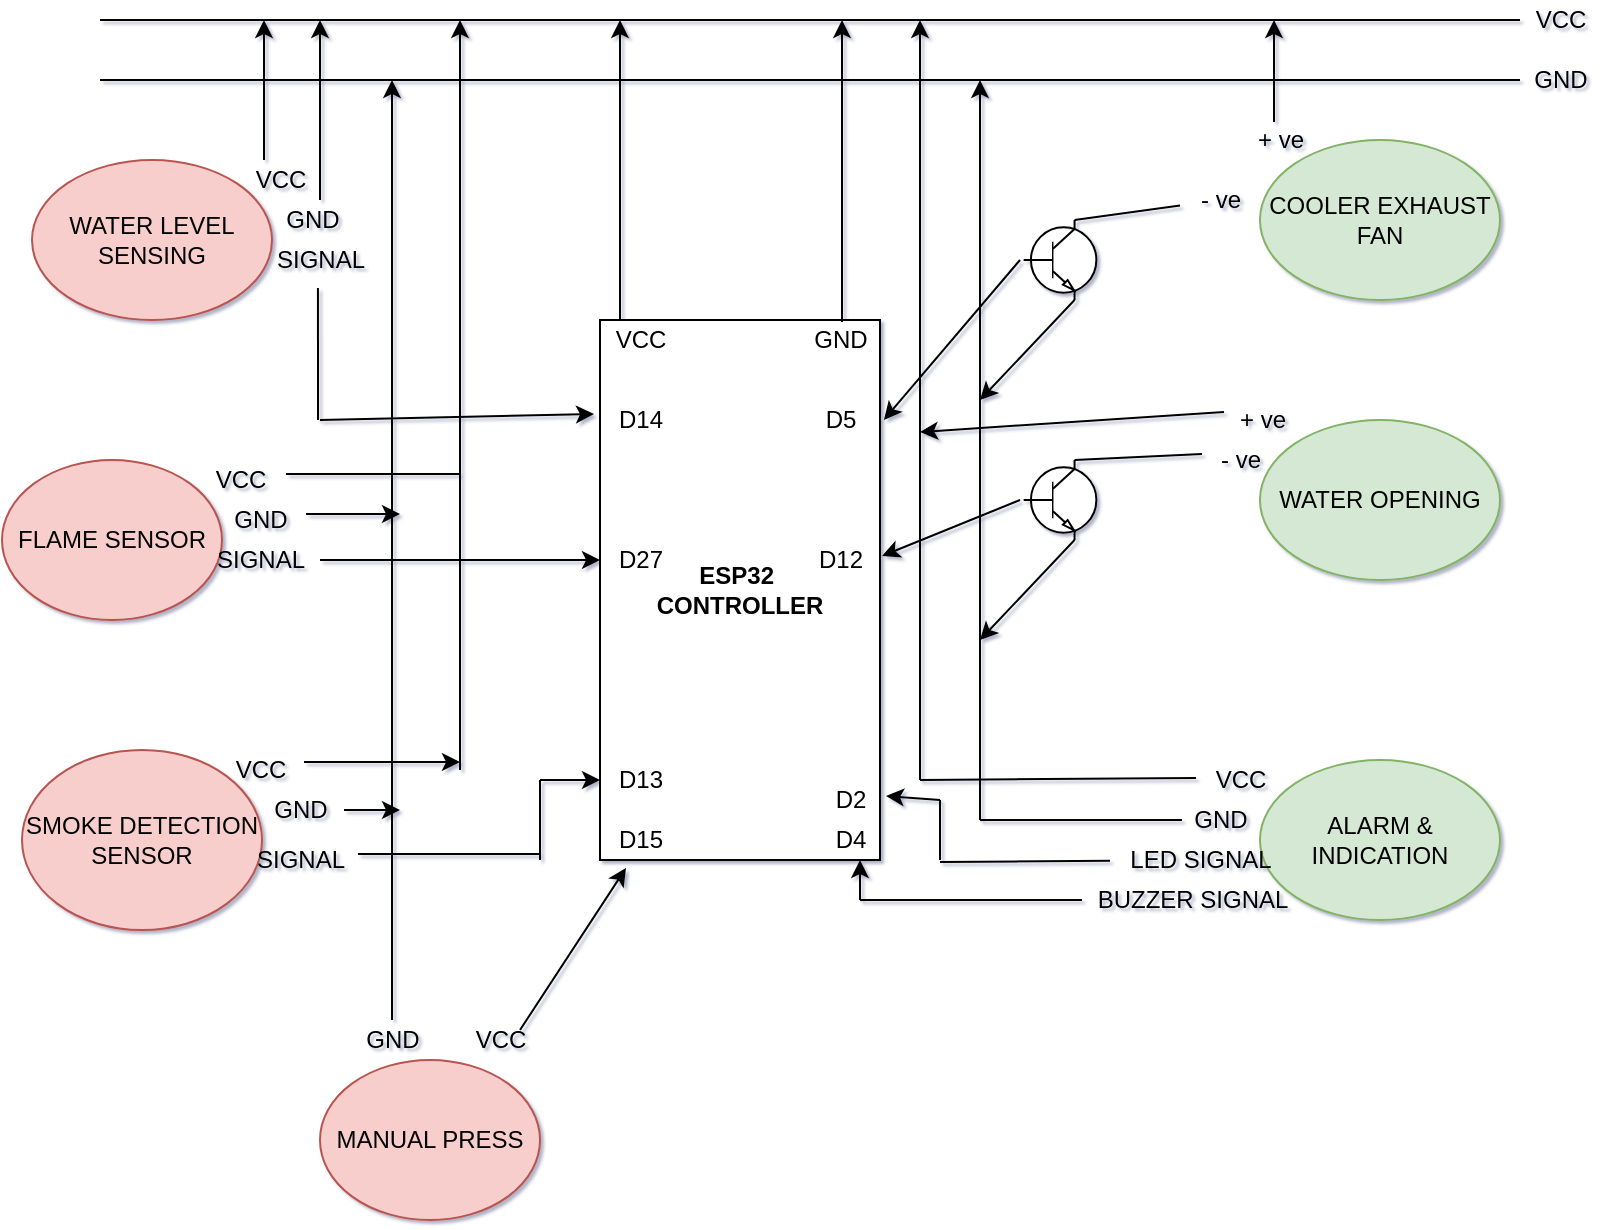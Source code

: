 <mxfile version="13.6.2" type="device"><diagram id="y9RbU2tqQ9xy4KApZPrT" name="Page-1"><mxGraphModel dx="1092" dy="494" grid="1" gridSize="10" guides="1" tooltips="1" connect="1" arrows="1" fold="1" page="1" pageScale="1" pageWidth="1654" pageHeight="2336" background="none" math="0" shadow="1"><root><mxCell id="0"/><mxCell id="1" parent="0"/><mxCell id="jWsToZQpG1opgOcmymkE-47" value="WATER LEVEL SENSING" style="ellipse;whiteSpace=wrap;html=1;fillColor=#f8cecc;strokeColor=#b85450;" parent="1" vertex="1"><mxGeometry x="66" y="80" width="120" height="80" as="geometry"/></mxCell><mxCell id="jWsToZQpG1opgOcmymkE-49" value="FLAME SENSOR" style="ellipse;whiteSpace=wrap;html=1;fillColor=#f8cecc;strokeColor=#b85450;" parent="1" vertex="1"><mxGeometry x="51" y="230" width="110" height="80" as="geometry"/></mxCell><mxCell id="jWsToZQpG1opgOcmymkE-53" value="SMOKE DETECTION SENSOR" style="ellipse;whiteSpace=wrap;html=1;fillColor=#f8cecc;strokeColor=#b85450;" parent="1" vertex="1"><mxGeometry x="61" y="375" width="120" height="90" as="geometry"/></mxCell><mxCell id="jWsToZQpG1opgOcmymkE-55" value="MANUAL PRESS" style="ellipse;whiteSpace=wrap;html=1;fillColor=#f8cecc;strokeColor=#b85450;" parent="1" vertex="1"><mxGeometry x="210" y="530" width="110" height="80" as="geometry"/></mxCell><mxCell id="jWsToZQpG1opgOcmymkE-61" value="COOLER EXHAUST FAN" style="ellipse;whiteSpace=wrap;html=1;fillColor=#d5e8d4;strokeColor=#82b366;" parent="1" vertex="1"><mxGeometry x="680" y="70" width="120" height="80" as="geometry"/></mxCell><mxCell id="jWsToZQpG1opgOcmymkE-63" value="WATER OPENING" style="ellipse;whiteSpace=wrap;html=1;fillColor=#d5e8d4;strokeColor=#82b366;" parent="1" vertex="1"><mxGeometry x="680" y="210" width="120" height="80" as="geometry"/></mxCell><mxCell id="jWsToZQpG1opgOcmymkE-64" value="ALARM &amp;amp; INDICATION" style="ellipse;whiteSpace=wrap;html=1;fillColor=#d5e8d4;strokeColor=#82b366;" parent="1" vertex="1"><mxGeometry x="680" y="380" width="120" height="80" as="geometry"/></mxCell><mxCell id="SgYtdHvzWk1J1E_HxoIC-2" value="&lt;b&gt;ESP32&amp;nbsp;&lt;br&gt;CONTROLLER&lt;/b&gt;" style="rounded=0;whiteSpace=wrap;html=1;" parent="1" vertex="1"><mxGeometry x="350" y="160" width="140" height="270" as="geometry"/></mxCell><mxCell id="SgYtdHvzWk1J1E_HxoIC-3" value="VCC" style="text;html=1;align=center;verticalAlign=middle;resizable=0;points=[];autosize=1;" parent="1" vertex="1"><mxGeometry x="350" y="160" width="40" height="20" as="geometry"/></mxCell><mxCell id="SgYtdHvzWk1J1E_HxoIC-4" value="GND" style="text;html=1;align=center;verticalAlign=middle;resizable=0;points=[];autosize=1;" parent="1" vertex="1"><mxGeometry x="450" y="160" width="40" height="20" as="geometry"/></mxCell><mxCell id="SgYtdHvzWk1J1E_HxoIC-9" value="D27" style="text;html=1;align=center;verticalAlign=middle;resizable=0;points=[];autosize=1;" parent="1" vertex="1"><mxGeometry x="350" y="270" width="40" height="20" as="geometry"/></mxCell><mxCell id="SgYtdHvzWk1J1E_HxoIC-10" value="D13" style="text;html=1;align=center;verticalAlign=middle;resizable=0;points=[];autosize=1;" parent="1" vertex="1"><mxGeometry x="350" y="380" width="40" height="20" as="geometry"/></mxCell><mxCell id="SgYtdHvzWk1J1E_HxoIC-11" value="D15" style="text;html=1;align=center;verticalAlign=middle;resizable=0;points=[];autosize=1;" parent="1" vertex="1"><mxGeometry x="350" y="410" width="40" height="20" as="geometry"/></mxCell><mxCell id="SgYtdHvzWk1J1E_HxoIC-12" value="D14" style="text;html=1;align=center;verticalAlign=middle;resizable=0;points=[];autosize=1;" parent="1" vertex="1"><mxGeometry x="350" y="200" width="40" height="20" as="geometry"/></mxCell><mxCell id="SgYtdHvzWk1J1E_HxoIC-13" value="D4" style="text;html=1;align=center;verticalAlign=middle;resizable=0;points=[];autosize=1;" parent="1" vertex="1"><mxGeometry x="460" y="410" width="30" height="20" as="geometry"/></mxCell><mxCell id="SgYtdHvzWk1J1E_HxoIC-14" value="D2" style="text;html=1;align=center;verticalAlign=middle;resizable=0;points=[];autosize=1;" parent="1" vertex="1"><mxGeometry x="460" y="390" width="30" height="20" as="geometry"/></mxCell><mxCell id="SgYtdHvzWk1J1E_HxoIC-15" value="D5" style="text;html=1;align=center;verticalAlign=middle;resizable=0;points=[];autosize=1;" parent="1" vertex="1"><mxGeometry x="455" y="200" width="30" height="20" as="geometry"/></mxCell><mxCell id="SgYtdHvzWk1J1E_HxoIC-16" value="D12" style="text;html=1;align=center;verticalAlign=middle;resizable=0;points=[];autosize=1;" parent="1" vertex="1"><mxGeometry x="450" y="270" width="40" height="20" as="geometry"/></mxCell><mxCell id="SgYtdHvzWk1J1E_HxoIC-17" value="VCC" style="text;html=1;align=center;verticalAlign=middle;resizable=0;points=[];autosize=1;" parent="1" vertex="1"><mxGeometry x="650" y="380" width="40" height="20" as="geometry"/></mxCell><mxCell id="SgYtdHvzWk1J1E_HxoIC-18" value="GND" style="text;html=1;align=center;verticalAlign=middle;resizable=0;points=[];autosize=1;" parent="1" vertex="1"><mxGeometry x="640" y="400" width="40" height="20" as="geometry"/></mxCell><mxCell id="SgYtdHvzWk1J1E_HxoIC-19" value="VCC" style="text;html=1;align=center;verticalAlign=middle;resizable=0;points=[];autosize=1;" parent="1" vertex="1"><mxGeometry x="150" y="230" width="40" height="20" as="geometry"/></mxCell><mxCell id="SgYtdHvzWk1J1E_HxoIC-20" value="GND" style="text;html=1;align=center;verticalAlign=middle;resizable=0;points=[];autosize=1;" parent="1" vertex="1"><mxGeometry x="160" y="250" width="40" height="20" as="geometry"/></mxCell><mxCell id="SgYtdHvzWk1J1E_HxoIC-21" value="VCC" style="text;html=1;align=center;verticalAlign=middle;resizable=0;points=[];autosize=1;" parent="1" vertex="1"><mxGeometry x="160" y="375" width="40" height="20" as="geometry"/></mxCell><mxCell id="SgYtdHvzWk1J1E_HxoIC-22" value="GND" style="text;html=1;align=center;verticalAlign=middle;resizable=0;points=[];autosize=1;" parent="1" vertex="1"><mxGeometry x="180" y="395" width="40" height="20" as="geometry"/></mxCell><mxCell id="SgYtdHvzWk1J1E_HxoIC-23" value="VCC" style="text;html=1;align=center;verticalAlign=middle;resizable=0;points=[];autosize=1;" parent="1" vertex="1"><mxGeometry x="170" y="80" width="40" height="20" as="geometry"/></mxCell><mxCell id="SgYtdHvzWk1J1E_HxoIC-24" value="GND" style="text;html=1;align=center;verticalAlign=middle;resizable=0;points=[];autosize=1;" parent="1" vertex="1"><mxGeometry x="186" y="100" width="40" height="20" as="geometry"/></mxCell><mxCell id="SgYtdHvzWk1J1E_HxoIC-44" value="SIGNAL" style="text;html=1;align=center;verticalAlign=middle;resizable=0;points=[];autosize=1;" parent="1" vertex="1"><mxGeometry x="180" y="120" width="60" height="20" as="geometry"/></mxCell><mxCell id="SgYtdHvzWk1J1E_HxoIC-45" value="SIGNAL" style="text;html=1;align=center;verticalAlign=middle;resizable=0;points=[];autosize=1;" parent="1" vertex="1"><mxGeometry x="150" y="270" width="60" height="20" as="geometry"/></mxCell><mxCell id="SgYtdHvzWk1J1E_HxoIC-46" value="SIGNAL" style="text;html=1;align=center;verticalAlign=middle;resizable=0;points=[];autosize=1;" parent="1" vertex="1"><mxGeometry x="170" y="420" width="60" height="20" as="geometry"/></mxCell><mxCell id="SgYtdHvzWk1J1E_HxoIC-47" value="" style="verticalLabelPosition=bottom;shadow=0;dashed=0;align=center;html=1;verticalAlign=top;shape=mxgraph.electrical.transistors.npn_transistor_1;startSize=0;" parent="1" vertex="1"><mxGeometry x="560" y="110" width="40" height="40" as="geometry"/></mxCell><mxCell id="SgYtdHvzWk1J1E_HxoIC-48" value="" style="verticalLabelPosition=bottom;shadow=0;dashed=0;align=center;html=1;verticalAlign=top;shape=mxgraph.electrical.transistors.npn_transistor_1;startSize=0;" parent="1" vertex="1"><mxGeometry x="560" y="230" width="40" height="40" as="geometry"/></mxCell><mxCell id="SgYtdHvzWk1J1E_HxoIC-49" value="LED SIGNAL" style="text;html=1;align=center;verticalAlign=middle;resizable=0;points=[];autosize=1;" parent="1" vertex="1"><mxGeometry x="605" y="420" width="90" height="20" as="geometry"/></mxCell><mxCell id="SgYtdHvzWk1J1E_HxoIC-53" value="+ ve" style="text;html=1;align=center;verticalAlign=middle;resizable=0;points=[];autosize=1;" parent="1" vertex="1"><mxGeometry x="661" y="200" width="40" height="20" as="geometry"/></mxCell><mxCell id="SgYtdHvzWk1J1E_HxoIC-54" value="- ve" style="text;html=1;align=center;verticalAlign=middle;resizable=0;points=[];autosize=1;" parent="1" vertex="1"><mxGeometry x="650" y="220" width="40" height="20" as="geometry"/></mxCell><mxCell id="SgYtdHvzWk1J1E_HxoIC-55" value="BUZZER SIGNAL" style="text;html=1;align=center;verticalAlign=middle;resizable=0;points=[];autosize=1;" parent="1" vertex="1"><mxGeometry x="591" y="440" width="110" height="20" as="geometry"/></mxCell><mxCell id="SgYtdHvzWk1J1E_HxoIC-56" value="VCC" style="text;html=1;align=center;verticalAlign=middle;resizable=0;points=[];autosize=1;" parent="1" vertex="1"><mxGeometry x="280" y="510" width="40" height="20" as="geometry"/></mxCell><mxCell id="SgYtdHvzWk1J1E_HxoIC-57" value="GND" style="text;html=1;align=center;verticalAlign=middle;resizable=0;points=[];autosize=1;" parent="1" vertex="1"><mxGeometry x="226" y="510" width="40" height="20" as="geometry"/></mxCell><mxCell id="SgYtdHvzWk1J1E_HxoIC-59" value="" style="endArrow=classic;html=1;entryX=0.325;entryY=1.2;entryDx=0;entryDy=0;entryPerimeter=0;" parent="1" target="SgYtdHvzWk1J1E_HxoIC-11" edge="1"><mxGeometry width="50" height="50" relative="1" as="geometry"><mxPoint x="310" y="515" as="sourcePoint"/><mxPoint x="360" y="465" as="targetPoint"/></mxGeometry></mxCell><mxCell id="SgYtdHvzWk1J1E_HxoIC-63" value="" style="endArrow=none;html=1;" parent="1" edge="1"><mxGeometry width="50" height="50" relative="1" as="geometry"><mxPoint x="100" y="10" as="sourcePoint"/><mxPoint x="810" y="10" as="targetPoint"/></mxGeometry></mxCell><mxCell id="SgYtdHvzWk1J1E_HxoIC-64" value="VCC" style="text;html=1;align=center;verticalAlign=middle;resizable=0;points=[];autosize=1;" parent="1" vertex="1"><mxGeometry x="810" width="40" height="20" as="geometry"/></mxCell><mxCell id="SgYtdHvzWk1J1E_HxoIC-65" value="" style="endArrow=none;html=1;" parent="1" edge="1"><mxGeometry width="50" height="50" relative="1" as="geometry"><mxPoint x="100" y="40" as="sourcePoint"/><mxPoint x="810" y="40" as="targetPoint"/></mxGeometry></mxCell><mxCell id="SgYtdHvzWk1J1E_HxoIC-66" value="GND" style="text;html=1;align=center;verticalAlign=middle;resizable=0;points=[];autosize=1;" parent="1" vertex="1"><mxGeometry x="810" y="30" width="40" height="20" as="geometry"/></mxCell><mxCell id="SgYtdHvzWk1J1E_HxoIC-68" value="" style="endArrow=classic;html=1;exitX=0.25;exitY=0;exitDx=0;exitDy=0;exitPerimeter=0;" parent="1" source="SgYtdHvzWk1J1E_HxoIC-3" edge="1"><mxGeometry width="50" height="50" relative="1" as="geometry"><mxPoint x="350" y="140" as="sourcePoint"/><mxPoint x="360" y="10" as="targetPoint"/></mxGeometry></mxCell><mxCell id="SgYtdHvzWk1J1E_HxoIC-69" value="" style="endArrow=classic;html=1;exitX=0.525;exitY=0.05;exitDx=0;exitDy=0;exitPerimeter=0;" parent="1" source="SgYtdHvzWk1J1E_HxoIC-4" edge="1"><mxGeometry width="50" height="50" relative="1" as="geometry"><mxPoint x="370" y="130" as="sourcePoint"/><mxPoint x="471" y="10" as="targetPoint"/></mxGeometry></mxCell><mxCell id="SgYtdHvzWk1J1E_HxoIC-70" value="" style="endArrow=classic;html=1;exitX=0.3;exitY=0;exitDx=0;exitDy=0;exitPerimeter=0;" parent="1" source="SgYtdHvzWk1J1E_HxoIC-23" edge="1"><mxGeometry width="50" height="50" relative="1" as="geometry"><mxPoint x="170" y="80" as="sourcePoint"/><mxPoint x="182" y="10" as="targetPoint"/></mxGeometry></mxCell><mxCell id="SgYtdHvzWk1J1E_HxoIC-71" value="" style="endArrow=classic;html=1;" parent="1" edge="1"><mxGeometry width="50" height="50" relative="1" as="geometry"><mxPoint x="210" y="100" as="sourcePoint"/><mxPoint x="210" y="10" as="targetPoint"/></mxGeometry></mxCell><mxCell id="SgYtdHvzWk1J1E_HxoIC-72" value="" style="endArrow=classic;html=1;exitX=0.5;exitY=0;exitDx=0;exitDy=0;exitPerimeter=0;" parent="1" source="SgYtdHvzWk1J1E_HxoIC-57" edge="1"><mxGeometry width="50" height="50" relative="1" as="geometry"><mxPoint x="250" y="390" as="sourcePoint"/><mxPoint x="246" y="40" as="targetPoint"/></mxGeometry></mxCell><mxCell id="SgYtdHvzWk1J1E_HxoIC-73" value="" style="endArrow=classic;html=1;exitX=1.075;exitY=0.35;exitDx=0;exitDy=0;exitPerimeter=0;" parent="1" source="SgYtdHvzWk1J1E_HxoIC-20" edge="1"><mxGeometry width="50" height="50" relative="1" as="geometry"><mxPoint x="210" y="260" as="sourcePoint"/><mxPoint x="250" y="257" as="targetPoint"/></mxGeometry></mxCell><mxCell id="SgYtdHvzWk1J1E_HxoIC-74" value="" style="endArrow=classic;html=1;exitX=1.05;exitY=0.5;exitDx=0;exitDy=0;exitPerimeter=0;" parent="1" source="SgYtdHvzWk1J1E_HxoIC-22" edge="1"><mxGeometry width="50" height="50" relative="1" as="geometry"><mxPoint x="200" y="360" as="sourcePoint"/><mxPoint x="250" y="405" as="targetPoint"/></mxGeometry></mxCell><mxCell id="SgYtdHvzWk1J1E_HxoIC-75" value="" style="endArrow=classic;html=1;" parent="1" edge="1"><mxGeometry width="50" height="50" relative="1" as="geometry"><mxPoint x="280" y="240" as="sourcePoint"/><mxPoint x="280" y="10" as="targetPoint"/></mxGeometry></mxCell><mxCell id="SgYtdHvzWk1J1E_HxoIC-76" value="" style="endArrow=none;html=1;exitX=1.075;exitY=0.35;exitDx=0;exitDy=0;exitPerimeter=0;" parent="1" source="SgYtdHvzWk1J1E_HxoIC-19" edge="1"><mxGeometry width="50" height="50" relative="1" as="geometry"><mxPoint x="200" y="240" as="sourcePoint"/><mxPoint x="280" y="237" as="targetPoint"/></mxGeometry></mxCell><mxCell id="SgYtdHvzWk1J1E_HxoIC-77" value="" style="endArrow=none;html=1;" parent="1" edge="1"><mxGeometry width="50" height="50" relative="1" as="geometry"><mxPoint x="280" y="385" as="sourcePoint"/><mxPoint x="280" y="240" as="targetPoint"/></mxGeometry></mxCell><mxCell id="SgYtdHvzWk1J1E_HxoIC-78" value="" style="endArrow=classic;html=1;exitX=1.05;exitY=0.3;exitDx=0;exitDy=0;exitPerimeter=0;" parent="1" source="SgYtdHvzWk1J1E_HxoIC-21" edge="1"><mxGeometry width="50" height="50" relative="1" as="geometry"><mxPoint x="220" y="380" as="sourcePoint"/><mxPoint x="280" y="381" as="targetPoint"/></mxGeometry></mxCell><mxCell id="SgYtdHvzWk1J1E_HxoIC-79" value="" style="endArrow=none;html=1;exitX=0.983;exitY=0.35;exitDx=0;exitDy=0;exitPerimeter=0;" parent="1" source="SgYtdHvzWk1J1E_HxoIC-46" edge="1"><mxGeometry width="50" height="50" relative="1" as="geometry"><mxPoint x="260" y="450" as="sourcePoint"/><mxPoint x="320" y="427" as="targetPoint"/></mxGeometry></mxCell><mxCell id="SgYtdHvzWk1J1E_HxoIC-80" value="" style="endArrow=none;html=1;" parent="1" edge="1"><mxGeometry width="50" height="50" relative="1" as="geometry"><mxPoint x="320" y="430" as="sourcePoint"/><mxPoint x="320" y="390" as="targetPoint"/></mxGeometry></mxCell><mxCell id="SgYtdHvzWk1J1E_HxoIC-81" value="" style="endArrow=classic;html=1;" parent="1" target="SgYtdHvzWk1J1E_HxoIC-10" edge="1"><mxGeometry width="50" height="50" relative="1" as="geometry"><mxPoint x="320" y="390" as="sourcePoint"/><mxPoint x="360" y="330" as="targetPoint"/></mxGeometry></mxCell><mxCell id="SgYtdHvzWk1J1E_HxoIC-82" value="" style="endArrow=classic;html=1;exitX=1;exitY=0.5;exitDx=0;exitDy=0;exitPerimeter=0;" parent="1" source="SgYtdHvzWk1J1E_HxoIC-45" target="SgYtdHvzWk1J1E_HxoIC-9" edge="1"><mxGeometry width="50" height="50" relative="1" as="geometry"><mxPoint x="300" y="290" as="sourcePoint"/><mxPoint x="350" y="240" as="targetPoint"/></mxGeometry></mxCell><mxCell id="SgYtdHvzWk1J1E_HxoIC-83" value="" style="endArrow=none;html=1;entryX=0.483;entryY=1.2;entryDx=0;entryDy=0;entryPerimeter=0;" parent="1" target="SgYtdHvzWk1J1E_HxoIC-44" edge="1"><mxGeometry width="50" height="50" relative="1" as="geometry"><mxPoint x="209" y="210" as="sourcePoint"/><mxPoint x="240" y="140" as="targetPoint"/></mxGeometry></mxCell><mxCell id="SgYtdHvzWk1J1E_HxoIC-84" value="" style="endArrow=classic;html=1;" parent="1" edge="1"><mxGeometry width="50" height="50" relative="1" as="geometry"><mxPoint x="210" y="210" as="sourcePoint"/><mxPoint x="347" y="207" as="targetPoint"/></mxGeometry></mxCell><mxCell id="SgYtdHvzWk1J1E_HxoIC-85" value="" style="endArrow=classic;html=1;" parent="1" edge="1"><mxGeometry width="50" height="50" relative="1" as="geometry"><mxPoint x="540" y="410" as="sourcePoint"/><mxPoint x="540" y="40" as="targetPoint"/></mxGeometry></mxCell><mxCell id="SgYtdHvzWk1J1E_HxoIC-86" value="" style="endArrow=classic;html=1;" parent="1" edge="1"><mxGeometry width="50" height="50" relative="1" as="geometry"><mxPoint x="510" y="390" as="sourcePoint"/><mxPoint x="510" y="10" as="targetPoint"/></mxGeometry></mxCell><mxCell id="SgYtdHvzWk1J1E_HxoIC-88" value="" style="endArrow=classic;html=1;" parent="1" edge="1"><mxGeometry width="50" height="50" relative="1" as="geometry"><mxPoint x="480" y="450" as="sourcePoint"/><mxPoint x="480" y="430" as="targetPoint"/></mxGeometry></mxCell><mxCell id="SgYtdHvzWk1J1E_HxoIC-91" value="" style="endArrow=none;html=1;" parent="1" target="SgYtdHvzWk1J1E_HxoIC-55" edge="1"><mxGeometry width="50" height="50" relative="1" as="geometry"><mxPoint x="480" y="450" as="sourcePoint"/><mxPoint x="550" y="420" as="targetPoint"/></mxGeometry></mxCell><mxCell id="SgYtdHvzWk1J1E_HxoIC-92" value="" style="endArrow=none;html=1;entryX=-0.05;entryY=0.45;entryDx=0;entryDy=0;entryPerimeter=0;" parent="1" target="SgYtdHvzWk1J1E_HxoIC-17" edge="1"><mxGeometry width="50" height="50" relative="1" as="geometry"><mxPoint x="510" y="390" as="sourcePoint"/><mxPoint x="620" y="350" as="targetPoint"/></mxGeometry></mxCell><mxCell id="SgYtdHvzWk1J1E_HxoIC-93" value="" style="endArrow=none;html=1;entryX=0.025;entryY=0.5;entryDx=0;entryDy=0;entryPerimeter=0;" parent="1" target="SgYtdHvzWk1J1E_HxoIC-18" edge="1"><mxGeometry width="50" height="50" relative="1" as="geometry"><mxPoint x="540" y="410" as="sourcePoint"/><mxPoint x="610" y="400" as="targetPoint"/></mxGeometry></mxCell><mxCell id="SgYtdHvzWk1J1E_HxoIC-96" value="" style="endArrow=none;html=1;" parent="1" edge="1"><mxGeometry width="50" height="50" relative="1" as="geometry"><mxPoint x="520" y="400" as="sourcePoint"/><mxPoint x="520" y="430" as="targetPoint"/></mxGeometry></mxCell><mxCell id="SgYtdHvzWk1J1E_HxoIC-97" value="" style="endArrow=none;html=1;" parent="1" target="SgYtdHvzWk1J1E_HxoIC-49" edge="1"><mxGeometry width="50" height="50" relative="1" as="geometry"><mxPoint x="520" y="431" as="sourcePoint"/><mxPoint x="530" y="410" as="targetPoint"/></mxGeometry></mxCell><mxCell id="SgYtdHvzWk1J1E_HxoIC-98" value="" style="endArrow=classic;html=1;" parent="1" edge="1"><mxGeometry width="50" height="50" relative="1" as="geometry"><mxPoint x="520" y="400" as="sourcePoint"/><mxPoint x="493" y="398" as="targetPoint"/></mxGeometry></mxCell><mxCell id="SgYtdHvzWk1J1E_HxoIC-99" value="" style="endArrow=classic;html=1;exitX=0.7;exitY=1;exitDx=0;exitDy=0;exitPerimeter=0;" parent="1" source="SgYtdHvzWk1J1E_HxoIC-47" edge="1"><mxGeometry width="50" height="50" relative="1" as="geometry"><mxPoint x="580" y="200" as="sourcePoint"/><mxPoint x="540" y="200" as="targetPoint"/></mxGeometry></mxCell><mxCell id="SgYtdHvzWk1J1E_HxoIC-100" value="" style="endArrow=classic;html=1;exitX=0.7;exitY=1;exitDx=0;exitDy=0;exitPerimeter=0;" parent="1" source="SgYtdHvzWk1J1E_HxoIC-48" edge="1"><mxGeometry width="50" height="50" relative="1" as="geometry"><mxPoint x="580" y="320" as="sourcePoint"/><mxPoint x="540" y="320" as="targetPoint"/></mxGeometry></mxCell><mxCell id="SgYtdHvzWk1J1E_HxoIC-101" value="+ ve" style="text;html=1;align=center;verticalAlign=middle;resizable=0;points=[];autosize=1;" parent="1" vertex="1"><mxGeometry x="670" y="60" width="40" height="20" as="geometry"/></mxCell><mxCell id="SgYtdHvzWk1J1E_HxoIC-102" value="- ve" style="text;html=1;align=center;verticalAlign=middle;resizable=0;points=[];autosize=1;" parent="1" vertex="1"><mxGeometry x="640" y="90" width="40" height="20" as="geometry"/></mxCell><mxCell id="SgYtdHvzWk1J1E_HxoIC-103" value="" style="endArrow=classic;html=1;exitX=0.025;exitY=0.3;exitDx=0;exitDy=0;exitPerimeter=0;" parent="1" source="SgYtdHvzWk1J1E_HxoIC-53" edge="1"><mxGeometry width="50" height="50" relative="1" as="geometry"><mxPoint x="620" y="200" as="sourcePoint"/><mxPoint x="510" y="216" as="targetPoint"/></mxGeometry></mxCell><mxCell id="SgYtdHvzWk1J1E_HxoIC-104" value="" style="endArrow=none;html=1;exitX=0.7;exitY=0;exitDx=0;exitDy=0;exitPerimeter=0;" parent="1" source="SgYtdHvzWk1J1E_HxoIC-47" target="SgYtdHvzWk1J1E_HxoIC-102" edge="1"><mxGeometry width="50" height="50" relative="1" as="geometry"><mxPoint x="590" y="120" as="sourcePoint"/><mxPoint x="640" y="70" as="targetPoint"/></mxGeometry></mxCell><mxCell id="SgYtdHvzWk1J1E_HxoIC-106" value="" style="endArrow=classic;html=1;exitX=0.425;exitY=0.05;exitDx=0;exitDy=0;exitPerimeter=0;" parent="1" source="SgYtdHvzWk1J1E_HxoIC-101" edge="1"><mxGeometry width="50" height="50" relative="1" as="geometry"><mxPoint x="650" y="80" as="sourcePoint"/><mxPoint x="687" y="10" as="targetPoint"/></mxGeometry></mxCell><mxCell id="SgYtdHvzWk1J1E_HxoIC-107" value="" style="endArrow=none;html=1;entryX=0.025;entryY=0.35;entryDx=0;entryDy=0;entryPerimeter=0;exitX=0.7;exitY=0;exitDx=0;exitDy=0;exitPerimeter=0;" parent="1" source="SgYtdHvzWk1J1E_HxoIC-48" target="SgYtdHvzWk1J1E_HxoIC-54" edge="1"><mxGeometry width="50" height="50" relative="1" as="geometry"><mxPoint x="600" y="260" as="sourcePoint"/><mxPoint x="650" y="210" as="targetPoint"/></mxGeometry></mxCell><mxCell id="SgYtdHvzWk1J1E_HxoIC-108" value="" style="endArrow=classic;html=1;entryX=1.014;entryY=0.185;entryDx=0;entryDy=0;entryPerimeter=0;" parent="1" target="SgYtdHvzWk1J1E_HxoIC-2" edge="1"><mxGeometry width="50" height="50" relative="1" as="geometry"><mxPoint x="560" y="130" as="sourcePoint"/><mxPoint x="610" y="80" as="targetPoint"/></mxGeometry></mxCell><mxCell id="SgYtdHvzWk1J1E_HxoIC-109" value="" style="endArrow=classic;html=1;entryX=1.025;entryY=0.4;entryDx=0;entryDy=0;entryPerimeter=0;" parent="1" target="SgYtdHvzWk1J1E_HxoIC-16" edge="1"><mxGeometry width="50" height="50" relative="1" as="geometry"><mxPoint x="560" y="250" as="sourcePoint"/><mxPoint x="580" y="230" as="targetPoint"/></mxGeometry></mxCell></root></mxGraphModel></diagram></mxfile>